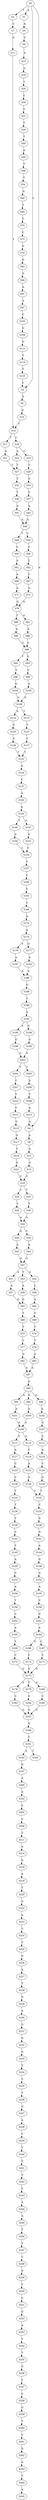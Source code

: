 strict digraph  {
	S0 -> S1 [ label = A ];
	S0 -> S2 [ label = C ];
	S0 -> S3 [ label = T ];
	S0 -> S4 [ label = A ];
	S1 -> S5 [ label = A ];
	S2 -> S6 [ label = A ];
	S3 -> S7 [ label = C ];
	S4 -> S8 [ label = A ];
	S5 -> S9 [ label = C ];
	S6 -> S10 [ label = G ];
	S7 -> S11 [ label = G ];
	S8 -> S12 [ label = C ];
	S9 -> S13 [ label = A ];
	S10 -> S14 [ label = T ];
	S11 -> S14 [ label = T ];
	S12 -> S15 [ label = G ];
	S13 -> S16 [ label = G ];
	S14 -> S17 [ label = T ];
	S14 -> S18 [ label = C ];
	S15 -> S19 [ label = C ];
	S16 -> S20 [ label = T ];
	S17 -> S21 [ label = A ];
	S18 -> S22 [ label = A ];
	S18 -> S23 [ label = T ];
	S19 -> S24 [ label = C ];
	S19 -> S25 [ label = T ];
	S20 -> S26 [ label = C ];
	S21 -> S27 [ label = T ];
	S22 -> S27 [ label = T ];
	S23 -> S28 [ label = T ];
	S24 -> S29 [ label = T ];
	S25 -> S30 [ label = T ];
	S26 -> S31 [ label = C ];
	S27 -> S32 [ label = T ];
	S28 -> S33 [ label = A ];
	S29 -> S34 [ label = A ];
	S30 -> S34 [ label = A ];
	S31 -> S35 [ label = T ];
	S32 -> S36 [ label = T ];
	S33 -> S37 [ label = C ];
	S34 -> S38 [ label = A ];
	S34 -> S39 [ label = C ];
	S35 -> S40 [ label = T ];
	S36 -> S41 [ label = A ];
	S37 -> S42 [ label = A ];
	S38 -> S43 [ label = A ];
	S39 -> S44 [ label = A ];
	S40 -> S45 [ label = G ];
	S41 -> S46 [ label = A ];
	S42 -> S46 [ label = A ];
	S43 -> S47 [ label = G ];
	S44 -> S47 [ label = G ];
	S45 -> S48 [ label = T ];
	S46 -> S49 [ label = T ];
	S46 -> S50 [ label = C ];
	S47 -> S51 [ label = A ];
	S47 -> S52 [ label = G ];
	S47 -> S53 [ label = T ];
	S48 -> S54 [ label = T ];
	S49 -> S55 [ label = C ];
	S50 -> S56 [ label = C ];
	S51 -> S57 [ label = A ];
	S52 -> S58 [ label = C ];
	S53 -> S59 [ label = A ];
	S54 -> S60 [ label = A ];
	S55 -> S61 [ label = G ];
	S56 -> S62 [ label = T ];
	S57 -> S63 [ label = G ];
	S58 -> S64 [ label = A ];
	S59 -> S63 [ label = G ];
	S60 -> S65 [ label = T ];
	S61 -> S66 [ label = A ];
	S62 -> S67 [ label = T ];
	S63 -> S68 [ label = T ];
	S64 -> S69 [ label = G ];
	S65 -> S70 [ label = T ];
	S66 -> S71 [ label = A ];
	S67 -> S72 [ label = A ];
	S68 -> S73 [ label = T ];
	S69 -> S74 [ label = T ];
	S70 -> S75 [ label = C ];
	S71 -> S76 [ label = G ];
	S72 -> S76 [ label = G ];
	S73 -> S77 [ label = C ];
	S74 -> S78 [ label = T ];
	S75 -> S79 [ label = G ];
	S76 -> S80 [ label = T ];
	S76 -> S81 [ label = G ];
	S77 -> S82 [ label = G ];
	S78 -> S83 [ label = G ];
	S79 -> S84 [ label = G ];
	S80 -> S85 [ label = A ];
	S81 -> S86 [ label = A ];
	S82 -> S87 [ label = A ];
	S83 -> S87 [ label = A ];
	S84 -> S88 [ label = G ];
	S85 -> S89 [ label = G ];
	S86 -> S89 [ label = G ];
	S87 -> S90 [ label = G ];
	S88 -> S91 [ label = A ];
	S89 -> S92 [ label = T ];
	S89 -> S93 [ label = G ];
	S90 -> S94 [ label = G ];
	S90 -> S95 [ label = A ];
	S90 -> S96 [ label = G ];
	S91 -> S97 [ label = A ];
	S92 -> S98 [ label = T ];
	S93 -> S99 [ label = C ];
	S94 -> S100 [ label = A ];
	S95 -> S101 [ label = A ];
	S96 -> S102 [ label = A ];
	S97 -> S103 [ label = C ];
	S98 -> S104 [ label = G ];
	S99 -> S105 [ label = G ];
	S100 -> S106 [ label = A ];
	S101 -> S106 [ label = A ];
	S102 -> S107 [ label = A ];
	S103 -> S108 [ label = G ];
	S104 -> S109 [ label = G ];
	S105 -> S109 [ label = G ];
	S106 -> S110 [ label = G ];
	S106 -> S111 [ label = C ];
	S107 -> S112 [ label = C ];
	S108 -> S113 [ label = G ];
	S109 -> S114 [ label = A ];
	S109 -> S115 [ label = T ];
	S110 -> S116 [ label = T ];
	S111 -> S117 [ label = A ];
	S112 -> S118 [ label = A ];
	S113 -> S119 [ label = T ];
	S114 -> S120 [ label = C ];
	S115 -> S121 [ label = T ];
	S116 -> S122 [ label = A ];
	S117 -> S123 [ label = C ];
	S118 -> S124 [ label = C ];
	S119 -> S125 [ label = T ];
	S120 -> S126 [ label = C ];
	S121 -> S127 [ label = C ];
	S122 -> S128 [ label = G ];
	S123 -> S129 [ label = C ];
	S124 -> S130 [ label = G ];
	S125 -> S2 [ label = C ];
	S126 -> S131 [ label = T ];
	S127 -> S131 [ label = T ];
	S128 -> S132 [ label = T ];
	S129 -> S133 [ label = T ];
	S130 -> S132 [ label = T ];
	S131 -> S134 [ label = A ];
	S132 -> S135 [ label = C ];
	S133 -> S136 [ label = T ];
	S134 -> S137 [ label = C ];
	S135 -> S138 [ label = G ];
	S136 -> S139 [ label = T ];
	S137 -> S140 [ label = A ];
	S138 -> S141 [ label = G ];
	S139 -> S142 [ label = C ];
	S140 -> S143 [ label = A ];
	S141 -> S144 [ label = A ];
	S142 -> S145 [ label = T ];
	S143 -> S146 [ label = T ];
	S143 -> S147 [ label = G ];
	S144 -> S148 [ label = G ];
	S145 -> S149 [ label = A ];
	S146 -> S150 [ label = G ];
	S147 -> S151 [ label = G ];
	S148 -> S152 [ label = G ];
	S149 -> S153 [ label = C ];
	S150 -> S154 [ label = C ];
	S151 -> S154 [ label = C ];
	S152 -> S155 [ label = A ];
	S153 -> S156 [ label = A ];
	S154 -> S157 [ label = C ];
	S155 -> S158 [ label = C ];
	S156 -> S159 [ label = T ];
	S157 -> S160 [ label = T ];
	S158 -> S161 [ label = G ];
	S159 -> S162 [ label = C ];
	S160 -> S163 [ label = T ];
	S161 -> S164 [ label = A ];
	S162 -> S165 [ label = A ];
	S163 -> S166 [ label = C ];
	S164 -> S167 [ label = C ];
	S164 -> S168 [ label = G ];
	S165 -> S169 [ label = T ];
	S166 -> S170 [ label = A ];
	S167 -> S171 [ label = C ];
	S168 -> S172 [ label = C ];
	S169 -> S173 [ label = C ];
	S170 -> S174 [ label = A ];
	S171 -> S175 [ label = G ];
	S172 -> S175 [ label = G ];
	S173 -> S175 [ label = G ];
	S174 -> S176 [ label = A ];
	S174 -> S177 [ label = G ];
	S175 -> S178 [ label = A ];
	S175 -> S179 [ label = T ];
	S175 -> S180 [ label = G ];
	S176 -> S181 [ label = A ];
	S177 -> S182 [ label = A ];
	S178 -> S183 [ label = C ];
	S179 -> S184 [ label = C ];
	S180 -> S185 [ label = C ];
	S181 -> S186 [ label = A ];
	S182 -> S186 [ label = A ];
	S183 -> S187 [ label = G ];
	S184 -> S187 [ label = G ];
	S185 -> S187 [ label = G ];
	S186 -> S188 [ label = G ];
	S187 -> S189 [ label = G ];
	S188 -> S190 [ label = T ];
	S189 -> S191 [ label = T ];
	S190 -> S192 [ label = A ];
	S191 -> S193 [ label = A ];
	S191 -> S194 [ label = T ];
	S192 -> S195 [ label = A ];
	S192 -> S196 [ label = G ];
	S193 -> S197 [ label = G ];
	S195 -> S198 [ label = G ];
	S196 -> S199 [ label = G ];
	S197 -> S200 [ label = A ];
	S198 -> S201 [ label = G ];
	S199 -> S201 [ label = G ];
	S200 -> S202 [ label = A ];
	S201 -> S203 [ label = T ];
	S201 -> S204 [ label = C ];
	S202 -> S205 [ label = C ];
	S203 -> S206 [ label = G ];
	S204 -> S207 [ label = C ];
	S205 -> S208 [ label = C ];
	S206 -> S209 [ label = T ];
	S207 -> S210 [ label = T ];
	S208 -> S211 [ label = T ];
	S209 -> S212 [ label = A ];
	S210 -> S213 [ label = T ];
	S211 -> S214 [ label = A ];
	S212 -> S4 [ label = A ];
	S213 -> S215 [ label = C ];
	S214 -> S216 [ label = G ];
	S215 -> S217 [ label = A ];
	S216 -> S218 [ label = A ];
	S217 -> S219 [ label = T ];
	S218 -> S220 [ label = T ];
	S219 -> S221 [ label = G ];
	S220 -> S222 [ label = G ];
	S221 -> S19 [ label = C ];
	S222 -> S223 [ label = A ];
	S223 -> S224 [ label = C ];
	S224 -> S225 [ label = T ];
	S225 -> S226 [ label = G ];
	S226 -> S227 [ label = A ];
	S227 -> S228 [ label = T ];
	S228 -> S229 [ label = G ];
	S229 -> S230 [ label = A ];
	S230 -> S231 [ label = G ];
	S231 -> S232 [ label = G ];
	S232 -> S233 [ label = G ];
	S233 -> S234 [ label = T ];
	S234 -> S235 [ label = C ];
	S235 -> S236 [ label = T ];
	S236 -> S237 [ label = G ];
	S237 -> S238 [ label = A ];
	S238 -> S239 [ label = C ];
	S239 -> S240 [ label = T ];
	S240 -> S241 [ label = T ];
	S241 -> S242 [ label = T ];
	S242 -> S243 [ label = C ];
	S243 -> S244 [ label = A ];
	S244 -> S245 [ label = A ];
	S245 -> S246 [ label = T ];
	S246 -> S247 [ label = T ];
	S247 -> S248 [ label = C ];
	S248 -> S249 [ label = G ];
	S249 -> S250 [ label = C ];
	S250 -> S251 [ label = C ];
	S251 -> S252 [ label = G ];
	S252 -> S253 [ label = A ];
	S253 -> S254 [ label = T ];
	S254 -> S255 [ label = T ];
	S255 -> S256 [ label = G ];
	S256 -> S257 [ label = T ];
	S257 -> S258 [ label = C ];
	S258 -> S259 [ label = G ];
	S259 -> S260 [ label = T ];
	S260 -> S261 [ label = C ];
	S261 -> S262 [ label = G ];
	S262 -> S263 [ label = A ];
	S263 -> S264 [ label = T ];
	S264 -> S265 [ label = A ];
}
